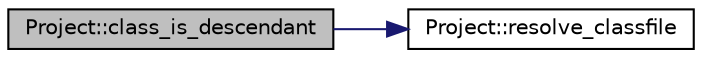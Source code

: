 digraph "Project::class_is_descendant"
{
  bgcolor="transparent";
  edge [fontname="Helvetica",fontsize="10",labelfontname="Helvetica",labelfontsize="10"];
  node [fontname="Helvetica",fontsize="10",shape=record];
  rankdir="LR";
  Node14 [label="Project::class_is_descendant",height=0.2,width=0.4,color="black", fillcolor="grey75", style="filled", fontcolor="black"];
  Node14 -> Node15 [color="midnightblue",fontsize="10",style="solid",fontname="Helvetica"];
  Node15 [label="Project::resolve_classfile",height=0.2,width=0.4,color="black",URL="$classProject.html#a2ec0981bc841bcbac0ca8072f3b960b5",tooltip="Find the appropiate class file given the name. "];
}
